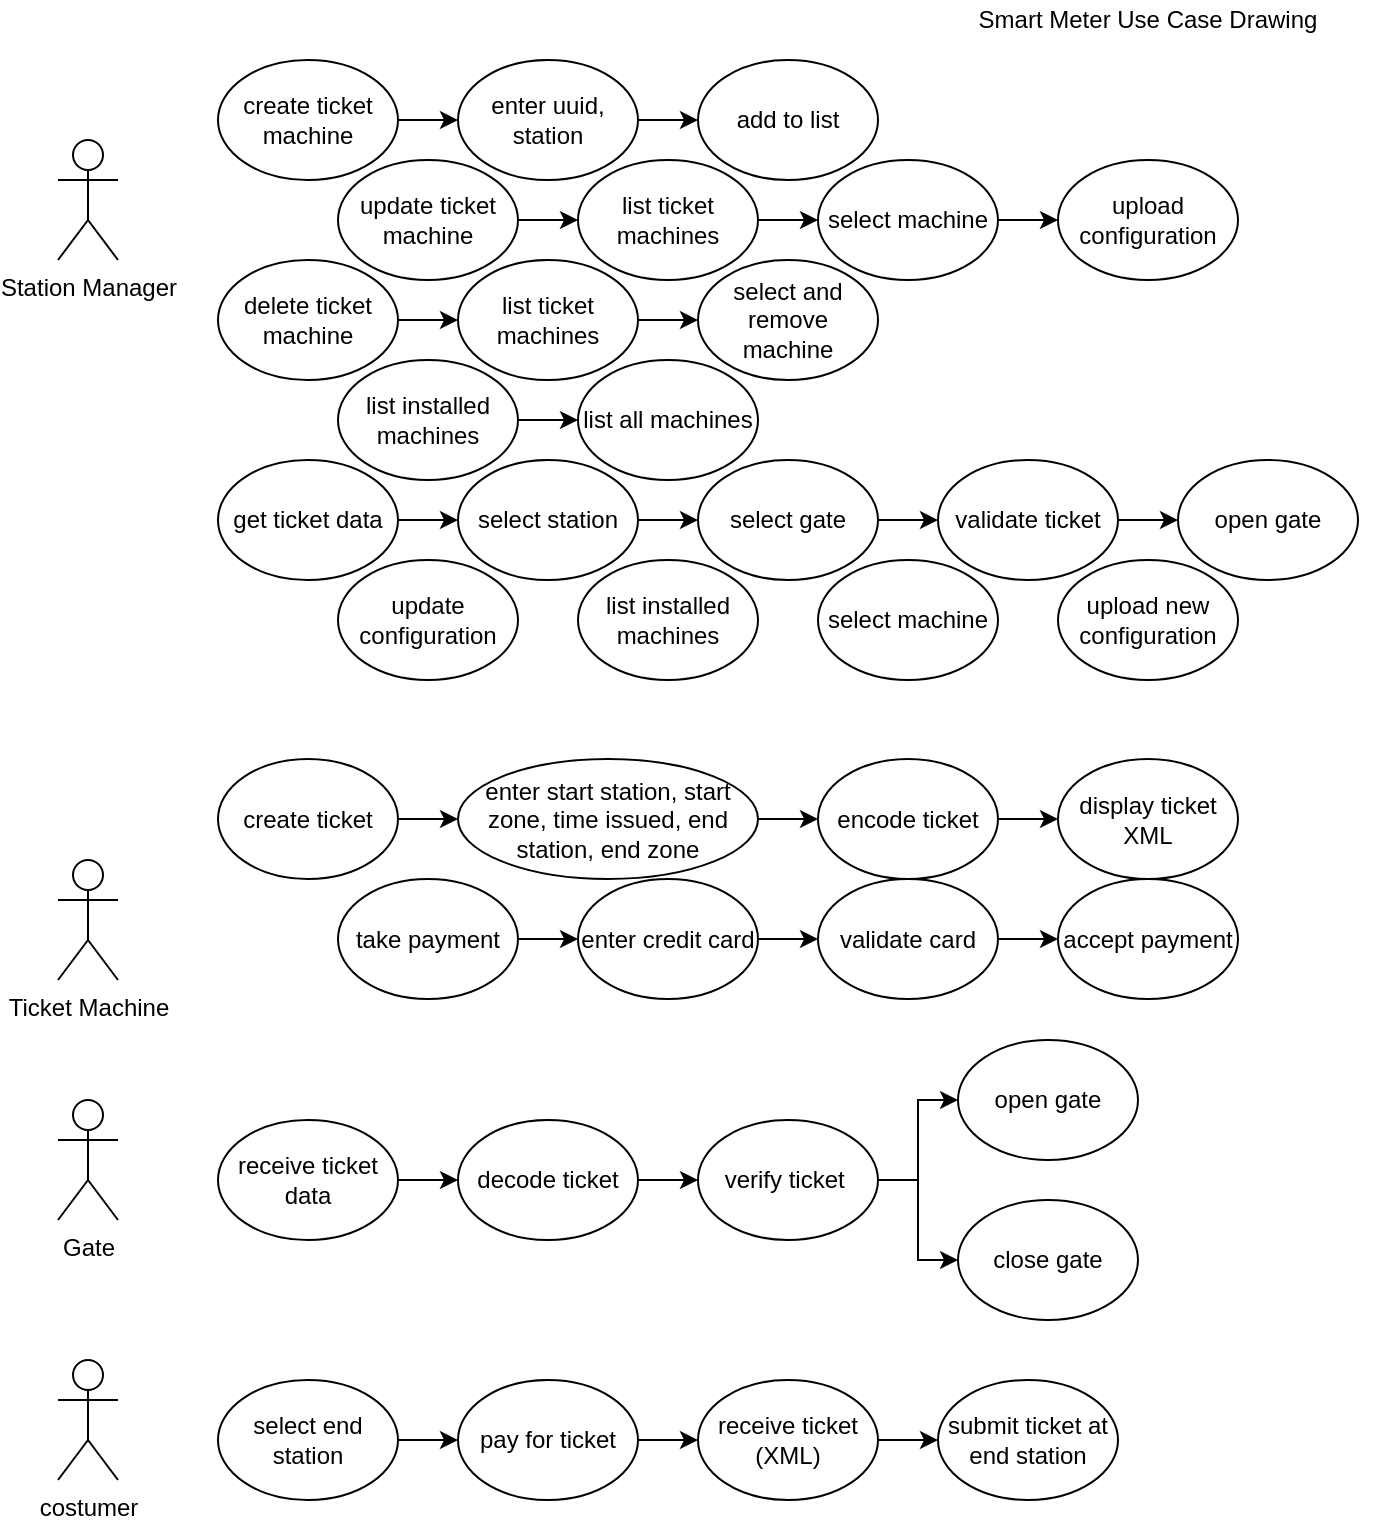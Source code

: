 <mxfile version="13.9.9" type="device"><diagram id="2d2eebc8-8f40-dc8b-ab88-f58a19a481ff" name="Page-1"><mxGraphModel dx="1662" dy="862" grid="1" gridSize="10" guides="1" tooltips="1" connect="1" arrows="1" fold="1" page="1" pageScale="1" pageWidth="1169" pageHeight="827" background="#ffffff" math="0" shadow="0"><root><mxCell id="0"/><mxCell id="1" parent="0"/><mxCell id="4" value="Ticket Machine" style="shape=umlActor;verticalLabelPosition=bottom;labelBackgroundColor=#ffffff;verticalAlign=top;html=1;" parent="1" vertex="1"><mxGeometry x="40" y="440" width="30" height="60" as="geometry"/></mxCell><mxCell id="27" value="Smart Meter Use Case Drawing" style="text;html=1;strokeColor=none;fillColor=none;align=center;verticalAlign=middle;whiteSpace=wrap;rounded=0;" parent="1" vertex="1"><mxGeometry x="470" y="10" width="230" height="20" as="geometry"/></mxCell><mxCell id="O59WH9-Cscb1gjS08Lgv-27" value="Station Manager" style="shape=umlActor;verticalLabelPosition=bottom;labelBackgroundColor=#ffffff;verticalAlign=top;html=1;" parent="1" vertex="1"><mxGeometry x="40" y="80" width="30" height="60" as="geometry"/></mxCell><mxCell id="O59WH9-Cscb1gjS08Lgv-39" style="edgeStyle=orthogonalEdgeStyle;rounded=0;orthogonalLoop=1;jettySize=auto;html=1;entryX=0;entryY=0.5;entryDx=0;entryDy=0;" parent="1" source="O59WH9-Cscb1gjS08Lgv-33" target="O59WH9-Cscb1gjS08Lgv-36" edge="1"><mxGeometry relative="1" as="geometry"/></mxCell><mxCell id="O59WH9-Cscb1gjS08Lgv-33" value="create ticket&lt;br&gt;machine" style="ellipse;whiteSpace=wrap;html=1;" parent="1" vertex="1"><mxGeometry x="120" y="40" width="90" height="60" as="geometry"/></mxCell><mxCell id="O59WH9-Cscb1gjS08Lgv-40" value="" style="edgeStyle=orthogonalEdgeStyle;rounded=0;orthogonalLoop=1;jettySize=auto;html=1;" parent="1" source="O59WH9-Cscb1gjS08Lgv-36" target="O59WH9-Cscb1gjS08Lgv-37" edge="1"><mxGeometry relative="1" as="geometry"/></mxCell><mxCell id="O59WH9-Cscb1gjS08Lgv-36" value="enter uuid, station" style="ellipse;whiteSpace=wrap;html=1;" parent="1" vertex="1"><mxGeometry x="240" y="40" width="90" height="60" as="geometry"/></mxCell><mxCell id="O59WH9-Cscb1gjS08Lgv-37" value="add to list" style="ellipse;whiteSpace=wrap;html=1;" parent="1" vertex="1"><mxGeometry x="360" y="40" width="90" height="60" as="geometry"/></mxCell><mxCell id="O59WH9-Cscb1gjS08Lgv-44" value="" style="edgeStyle=orthogonalEdgeStyle;rounded=0;orthogonalLoop=1;jettySize=auto;html=1;" parent="1" source="O59WH9-Cscb1gjS08Lgv-38" target="O59WH9-Cscb1gjS08Lgv-42" edge="1"><mxGeometry relative="1" as="geometry"/></mxCell><mxCell id="O59WH9-Cscb1gjS08Lgv-38" value="update ticket&lt;br&gt;machine" style="ellipse;whiteSpace=wrap;html=1;" parent="1" vertex="1"><mxGeometry x="180" y="90" width="90" height="60" as="geometry"/></mxCell><mxCell id="O59WH9-Cscb1gjS08Lgv-45" value="" style="edgeStyle=orthogonalEdgeStyle;rounded=0;orthogonalLoop=1;jettySize=auto;html=1;" parent="1" source="O59WH9-Cscb1gjS08Lgv-42" target="O59WH9-Cscb1gjS08Lgv-43" edge="1"><mxGeometry relative="1" as="geometry"/></mxCell><mxCell id="O59WH9-Cscb1gjS08Lgv-42" value="list ticket machines" style="ellipse;whiteSpace=wrap;html=1;" parent="1" vertex="1"><mxGeometry x="300" y="90" width="90" height="60" as="geometry"/></mxCell><mxCell id="O59WH9-Cscb1gjS08Lgv-152" value="" style="edgeStyle=orthogonalEdgeStyle;rounded=0;orthogonalLoop=1;jettySize=auto;html=1;" parent="1" source="O59WH9-Cscb1gjS08Lgv-43" target="O59WH9-Cscb1gjS08Lgv-151" edge="1"><mxGeometry relative="1" as="geometry"/></mxCell><mxCell id="O59WH9-Cscb1gjS08Lgv-43" value="select machine" style="ellipse;whiteSpace=wrap;html=1;" parent="1" vertex="1"><mxGeometry x="420" y="90" width="90" height="60" as="geometry"/></mxCell><mxCell id="O59WH9-Cscb1gjS08Lgv-57" value="" style="edgeStyle=orthogonalEdgeStyle;rounded=0;orthogonalLoop=1;jettySize=auto;html=1;" parent="1" source="O59WH9-Cscb1gjS08Lgv-46" target="O59WH9-Cscb1gjS08Lgv-47" edge="1"><mxGeometry relative="1" as="geometry"/></mxCell><mxCell id="O59WH9-Cscb1gjS08Lgv-46" value="delete ticket machine" style="ellipse;whiteSpace=wrap;html=1;" parent="1" vertex="1"><mxGeometry x="120" y="140" width="90" height="60" as="geometry"/></mxCell><mxCell id="O59WH9-Cscb1gjS08Lgv-58" value="" style="edgeStyle=orthogonalEdgeStyle;rounded=0;orthogonalLoop=1;jettySize=auto;html=1;" parent="1" source="O59WH9-Cscb1gjS08Lgv-47" target="O59WH9-Cscb1gjS08Lgv-48" edge="1"><mxGeometry relative="1" as="geometry"/></mxCell><mxCell id="O59WH9-Cscb1gjS08Lgv-47" value="list ticket machines" style="ellipse;whiteSpace=wrap;html=1;" parent="1" vertex="1"><mxGeometry x="240" y="140" width="90" height="60" as="geometry"/></mxCell><mxCell id="O59WH9-Cscb1gjS08Lgv-48" value="select and remove machine" style="ellipse;whiteSpace=wrap;html=1;" parent="1" vertex="1"><mxGeometry x="360" y="140" width="90" height="60" as="geometry"/></mxCell><mxCell id="O59WH9-Cscb1gjS08Lgv-59" value="" style="edgeStyle=orthogonalEdgeStyle;rounded=0;orthogonalLoop=1;jettySize=auto;html=1;" parent="1" source="O59WH9-Cscb1gjS08Lgv-55" target="O59WH9-Cscb1gjS08Lgv-56" edge="1"><mxGeometry relative="1" as="geometry"/></mxCell><mxCell id="O59WH9-Cscb1gjS08Lgv-55" value="list installed machines" style="ellipse;whiteSpace=wrap;html=1;" parent="1" vertex="1"><mxGeometry x="180" y="190" width="90" height="60" as="geometry"/></mxCell><mxCell id="O59WH9-Cscb1gjS08Lgv-56" value="list all machines" style="ellipse;whiteSpace=wrap;html=1;" parent="1" vertex="1"><mxGeometry x="300" y="190" width="90" height="60" as="geometry"/></mxCell><mxCell id="O59WH9-Cscb1gjS08Lgv-73" value="" style="edgeStyle=orthogonalEdgeStyle;rounded=0;orthogonalLoop=1;jettySize=auto;html=1;" parent="1" source="O59WH9-Cscb1gjS08Lgv-74" target="O59WH9-Cscb1gjS08Lgv-76" edge="1"><mxGeometry relative="1" as="geometry"/></mxCell><mxCell id="O59WH9-Cscb1gjS08Lgv-74" value="get ticket data" style="ellipse;whiteSpace=wrap;html=1;" parent="1" vertex="1"><mxGeometry x="120" y="240" width="90" height="60" as="geometry"/></mxCell><mxCell id="O59WH9-Cscb1gjS08Lgv-75" value="" style="edgeStyle=orthogonalEdgeStyle;rounded=0;orthogonalLoop=1;jettySize=auto;html=1;" parent="1" source="O59WH9-Cscb1gjS08Lgv-76" target="O59WH9-Cscb1gjS08Lgv-78" edge="1"><mxGeometry relative="1" as="geometry"/></mxCell><mxCell id="O59WH9-Cscb1gjS08Lgv-76" value="select station" style="ellipse;whiteSpace=wrap;html=1;" parent="1" vertex="1"><mxGeometry x="240" y="240" width="90" height="60" as="geometry"/></mxCell><mxCell id="O59WH9-Cscb1gjS08Lgv-77" value="" style="edgeStyle=orthogonalEdgeStyle;rounded=0;orthogonalLoop=1;jettySize=auto;html=1;" parent="1" source="O59WH9-Cscb1gjS08Lgv-78" target="O59WH9-Cscb1gjS08Lgv-80" edge="1"><mxGeometry relative="1" as="geometry"/></mxCell><mxCell id="O59WH9-Cscb1gjS08Lgv-78" value="select gate" style="ellipse;whiteSpace=wrap;html=1;" parent="1" vertex="1"><mxGeometry x="360" y="240" width="90" height="60" as="geometry"/></mxCell><mxCell id="O59WH9-Cscb1gjS08Lgv-79" value="" style="edgeStyle=orthogonalEdgeStyle;rounded=0;orthogonalLoop=1;jettySize=auto;html=1;" parent="1" source="O59WH9-Cscb1gjS08Lgv-80" target="O59WH9-Cscb1gjS08Lgv-82" edge="1"><mxGeometry relative="1" as="geometry"/></mxCell><mxCell id="O59WH9-Cscb1gjS08Lgv-80" value="validate ticket" style="ellipse;whiteSpace=wrap;html=1;" parent="1" vertex="1"><mxGeometry x="480" y="240" width="90" height="60" as="geometry"/></mxCell><mxCell id="O59WH9-Cscb1gjS08Lgv-82" value="open gate" style="ellipse;whiteSpace=wrap;html=1;" parent="1" vertex="1"><mxGeometry x="600" y="240" width="90" height="60" as="geometry"/></mxCell><mxCell id="O59WH9-Cscb1gjS08Lgv-113" value="update configuration" style="ellipse;whiteSpace=wrap;html=1;" parent="1" vertex="1"><mxGeometry x="180" y="290" width="90" height="60" as="geometry"/></mxCell><mxCell id="O59WH9-Cscb1gjS08Lgv-115" value="list installed machines" style="ellipse;whiteSpace=wrap;html=1;" parent="1" vertex="1"><mxGeometry x="300" y="290" width="90" height="60" as="geometry"/></mxCell><mxCell id="O59WH9-Cscb1gjS08Lgv-117" value="select machine" style="ellipse;whiteSpace=wrap;html=1;" parent="1" vertex="1"><mxGeometry x="420" y="290" width="90" height="60" as="geometry"/></mxCell><mxCell id="O59WH9-Cscb1gjS08Lgv-119" value="upload new configuration" style="ellipse;whiteSpace=wrap;html=1;" parent="1" vertex="1"><mxGeometry x="540" y="290" width="90" height="60" as="geometry"/></mxCell><mxCell id="O59WH9-Cscb1gjS08Lgv-125" value="" style="edgeStyle=orthogonalEdgeStyle;rounded=0;orthogonalLoop=1;jettySize=auto;html=1;" parent="1" source="O59WH9-Cscb1gjS08Lgv-126" target="O59WH9-Cscb1gjS08Lgv-128" edge="1"><mxGeometry relative="1" as="geometry"/></mxCell><mxCell id="O59WH9-Cscb1gjS08Lgv-126" value="create ticket" style="ellipse;whiteSpace=wrap;html=1;" parent="1" vertex="1"><mxGeometry x="120" y="389.5" width="90" height="60" as="geometry"/></mxCell><mxCell id="O59WH9-Cscb1gjS08Lgv-186" value="" style="edgeStyle=orthogonalEdgeStyle;rounded=0;orthogonalLoop=1;jettySize=auto;html=1;entryX=0;entryY=0.5;entryDx=0;entryDy=0;" parent="1" source="O59WH9-Cscb1gjS08Lgv-128" target="O59WH9-Cscb1gjS08Lgv-130" edge="1"><mxGeometry relative="1" as="geometry"/></mxCell><mxCell id="O59WH9-Cscb1gjS08Lgv-128" value="enter start station, start zone, time issued, end station, end zone" style="ellipse;whiteSpace=wrap;html=1;" parent="1" vertex="1"><mxGeometry x="240" y="389.5" width="150" height="60" as="geometry"/></mxCell><mxCell id="O59WH9-Cscb1gjS08Lgv-129" value="" style="edgeStyle=orthogonalEdgeStyle;rounded=0;orthogonalLoop=1;jettySize=auto;html=1;" parent="1" source="O59WH9-Cscb1gjS08Lgv-130" target="O59WH9-Cscb1gjS08Lgv-132" edge="1"><mxGeometry relative="1" as="geometry"/></mxCell><mxCell id="O59WH9-Cscb1gjS08Lgv-130" value="encode ticket" style="ellipse;whiteSpace=wrap;html=1;" parent="1" vertex="1"><mxGeometry x="420" y="389.5" width="90" height="60" as="geometry"/></mxCell><mxCell id="O59WH9-Cscb1gjS08Lgv-132" value="display ticket XML" style="ellipse;whiteSpace=wrap;html=1;" parent="1" vertex="1"><mxGeometry x="540" y="389.5" width="90" height="60" as="geometry"/></mxCell><mxCell id="O59WH9-Cscb1gjS08Lgv-151" value="upload configuration" style="ellipse;whiteSpace=wrap;html=1;" parent="1" vertex="1"><mxGeometry x="540" y="90" width="90" height="60" as="geometry"/></mxCell><mxCell id="O59WH9-Cscb1gjS08Lgv-153" value="" style="edgeStyle=orthogonalEdgeStyle;rounded=0;orthogonalLoop=1;jettySize=auto;html=1;" parent="1" source="O59WH9-Cscb1gjS08Lgv-154" target="O59WH9-Cscb1gjS08Lgv-156" edge="1"><mxGeometry relative="1" as="geometry"/></mxCell><mxCell id="O59WH9-Cscb1gjS08Lgv-154" value="receive ticket data" style="ellipse;whiteSpace=wrap;html=1;" parent="1" vertex="1"><mxGeometry x="120" y="570" width="90" height="60" as="geometry"/></mxCell><mxCell id="O59WH9-Cscb1gjS08Lgv-155" value="" style="edgeStyle=orthogonalEdgeStyle;rounded=0;orthogonalLoop=1;jettySize=auto;html=1;" parent="1" source="O59WH9-Cscb1gjS08Lgv-156" target="O59WH9-Cscb1gjS08Lgv-158" edge="1"><mxGeometry relative="1" as="geometry"/></mxCell><mxCell id="O59WH9-Cscb1gjS08Lgv-156" value="decode ticket" style="ellipse;whiteSpace=wrap;html=1;" parent="1" vertex="1"><mxGeometry x="240" y="570" width="90" height="60" as="geometry"/></mxCell><mxCell id="O59WH9-Cscb1gjS08Lgv-157" value="" style="edgeStyle=orthogonalEdgeStyle;rounded=0;orthogonalLoop=1;jettySize=auto;html=1;" parent="1" source="O59WH9-Cscb1gjS08Lgv-158" target="O59WH9-Cscb1gjS08Lgv-160" edge="1"><mxGeometry relative="1" as="geometry"/></mxCell><mxCell id="pZW-yqNW7hsWHBBZAKET-28" style="edgeStyle=orthogonalEdgeStyle;rounded=0;orthogonalLoop=1;jettySize=auto;html=1;entryX=0;entryY=0.5;entryDx=0;entryDy=0;" edge="1" parent="1" source="O59WH9-Cscb1gjS08Lgv-158" target="O59WH9-Cscb1gjS08Lgv-162"><mxGeometry relative="1" as="geometry"/></mxCell><mxCell id="O59WH9-Cscb1gjS08Lgv-158" value="verify ticket&amp;nbsp;" style="ellipse;whiteSpace=wrap;html=1;" parent="1" vertex="1"><mxGeometry x="360" y="570" width="90" height="60" as="geometry"/></mxCell><mxCell id="O59WH9-Cscb1gjS08Lgv-160" value="open gate" style="ellipse;whiteSpace=wrap;html=1;" parent="1" vertex="1"><mxGeometry x="490" y="530" width="90" height="60" as="geometry"/></mxCell><mxCell id="O59WH9-Cscb1gjS08Lgv-162" value="close gate" style="ellipse;whiteSpace=wrap;html=1;" parent="1" vertex="1"><mxGeometry x="490" y="610" width="90" height="60" as="geometry"/></mxCell><mxCell id="O59WH9-Cscb1gjS08Lgv-166" value="" style="edgeStyle=orthogonalEdgeStyle;rounded=0;orthogonalLoop=1;jettySize=auto;html=1;" parent="1" source="O59WH9-Cscb1gjS08Lgv-167" target="O59WH9-Cscb1gjS08Lgv-169" edge="1"><mxGeometry relative="1" as="geometry"/></mxCell><mxCell id="O59WH9-Cscb1gjS08Lgv-167" value="take payment" style="ellipse;whiteSpace=wrap;html=1;" parent="1" vertex="1"><mxGeometry x="180" y="449.5" width="90" height="60" as="geometry"/></mxCell><mxCell id="O59WH9-Cscb1gjS08Lgv-168" value="" style="edgeStyle=orthogonalEdgeStyle;rounded=0;orthogonalLoop=1;jettySize=auto;html=1;" parent="1" source="O59WH9-Cscb1gjS08Lgv-169" target="O59WH9-Cscb1gjS08Lgv-171" edge="1"><mxGeometry relative="1" as="geometry"/></mxCell><mxCell id="O59WH9-Cscb1gjS08Lgv-169" value="enter credit card" style="ellipse;whiteSpace=wrap;html=1;" parent="1" vertex="1"><mxGeometry x="300" y="449.5" width="90" height="60" as="geometry"/></mxCell><mxCell id="O59WH9-Cscb1gjS08Lgv-170" value="" style="edgeStyle=orthogonalEdgeStyle;rounded=0;orthogonalLoop=1;jettySize=auto;html=1;" parent="1" source="O59WH9-Cscb1gjS08Lgv-171" target="O59WH9-Cscb1gjS08Lgv-173" edge="1"><mxGeometry relative="1" as="geometry"/></mxCell><mxCell id="O59WH9-Cscb1gjS08Lgv-171" value="validate card" style="ellipse;whiteSpace=wrap;html=1;" parent="1" vertex="1"><mxGeometry x="420" y="449.5" width="90" height="60" as="geometry"/></mxCell><mxCell id="O59WH9-Cscb1gjS08Lgv-173" value="accept payment" style="ellipse;whiteSpace=wrap;html=1;" parent="1" vertex="1"><mxGeometry x="540" y="449.5" width="90" height="60" as="geometry"/></mxCell><mxCell id="pZW-yqNW7hsWHBBZAKET-27" value="Gate" style="shape=umlActor;verticalLabelPosition=bottom;labelBackgroundColor=#ffffff;verticalAlign=top;html=1;" vertex="1" parent="1"><mxGeometry x="40" y="560" width="30" height="60" as="geometry"/></mxCell><mxCell id="pZW-yqNW7hsWHBBZAKET-29" value="costumer" style="shape=umlActor;verticalLabelPosition=bottom;labelBackgroundColor=#ffffff;verticalAlign=top;html=1;" vertex="1" parent="1"><mxGeometry x="40" y="690" width="30" height="60" as="geometry"/></mxCell><mxCell id="pZW-yqNW7hsWHBBZAKET-30" value="" style="edgeStyle=orthogonalEdgeStyle;rounded=0;orthogonalLoop=1;jettySize=auto;html=1;" edge="1" parent="1" source="pZW-yqNW7hsWHBBZAKET-31" target="pZW-yqNW7hsWHBBZAKET-33"><mxGeometry relative="1" as="geometry"/></mxCell><mxCell id="pZW-yqNW7hsWHBBZAKET-31" value="select end station" style="ellipse;whiteSpace=wrap;html=1;" vertex="1" parent="1"><mxGeometry x="120" y="700" width="90" height="60" as="geometry"/></mxCell><mxCell id="pZW-yqNW7hsWHBBZAKET-32" value="" style="edgeStyle=orthogonalEdgeStyle;rounded=0;orthogonalLoop=1;jettySize=auto;html=1;" edge="1" parent="1" source="pZW-yqNW7hsWHBBZAKET-33" target="pZW-yqNW7hsWHBBZAKET-34"><mxGeometry relative="1" as="geometry"/></mxCell><mxCell id="pZW-yqNW7hsWHBBZAKET-33" value="pay for ticket" style="ellipse;whiteSpace=wrap;html=1;" vertex="1" parent="1"><mxGeometry x="240" y="700" width="90" height="60" as="geometry"/></mxCell><mxCell id="pZW-yqNW7hsWHBBZAKET-37" value="" style="edgeStyle=orthogonalEdgeStyle;rounded=0;orthogonalLoop=1;jettySize=auto;html=1;" edge="1" parent="1" source="pZW-yqNW7hsWHBBZAKET-34" target="pZW-yqNW7hsWHBBZAKET-35"><mxGeometry relative="1" as="geometry"/></mxCell><mxCell id="pZW-yqNW7hsWHBBZAKET-34" value="receive ticket (XML)" style="ellipse;whiteSpace=wrap;html=1;" vertex="1" parent="1"><mxGeometry x="360" y="700" width="90" height="60" as="geometry"/></mxCell><mxCell id="pZW-yqNW7hsWHBBZAKET-35" value="submit ticket at end station" style="ellipse;whiteSpace=wrap;html=1;" vertex="1" parent="1"><mxGeometry x="480" y="700" width="90" height="60" as="geometry"/></mxCell></root></mxGraphModel></diagram></mxfile>